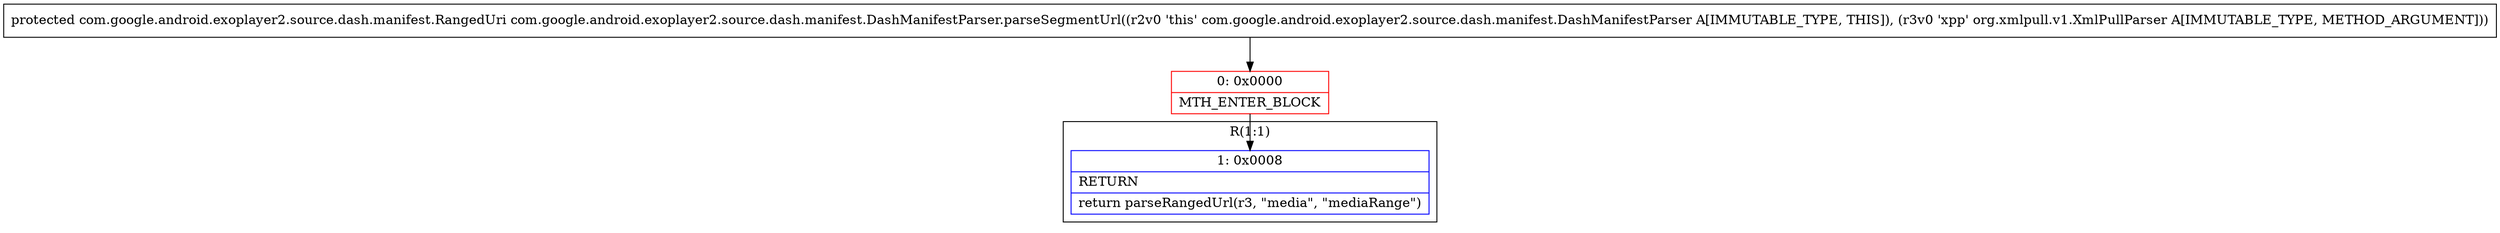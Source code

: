 digraph "CFG forcom.google.android.exoplayer2.source.dash.manifest.DashManifestParser.parseSegmentUrl(Lorg\/xmlpull\/v1\/XmlPullParser;)Lcom\/google\/android\/exoplayer2\/source\/dash\/manifest\/RangedUri;" {
subgraph cluster_Region_109811039 {
label = "R(1:1)";
node [shape=record,color=blue];
Node_1 [shape=record,label="{1\:\ 0x0008|RETURN\l|return parseRangedUrl(r3, \"media\", \"mediaRange\")\l}"];
}
Node_0 [shape=record,color=red,label="{0\:\ 0x0000|MTH_ENTER_BLOCK\l}"];
MethodNode[shape=record,label="{protected com.google.android.exoplayer2.source.dash.manifest.RangedUri com.google.android.exoplayer2.source.dash.manifest.DashManifestParser.parseSegmentUrl((r2v0 'this' com.google.android.exoplayer2.source.dash.manifest.DashManifestParser A[IMMUTABLE_TYPE, THIS]), (r3v0 'xpp' org.xmlpull.v1.XmlPullParser A[IMMUTABLE_TYPE, METHOD_ARGUMENT])) }"];
MethodNode -> Node_0;
Node_0 -> Node_1;
}

